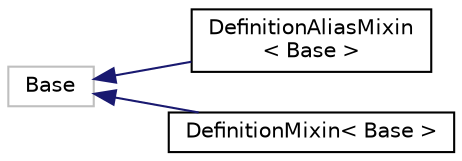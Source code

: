 digraph "类继承关系图"
{
 // INTERACTIVE_SVG=YES
 // LATEX_PDF_SIZE
  edge [fontname="Helvetica",fontsize="10",labelfontname="Helvetica",labelfontsize="10"];
  node [fontname="Helvetica",fontsize="10",shape=record];
  rankdir="LR";
  Node1143 [label="Base",height=0.2,width=0.4,color="grey75", fillcolor="white", style="filled",tooltip=" "];
  Node1143 -> Node0 [dir="back",color="midnightblue",fontsize="10",style="solid",fontname="Helvetica"];
  Node0 [label="DefinitionAliasMixin\l\< Base \>",height=0.2,width=0.4,color="black", fillcolor="white", style="filled",URL="$d8/d83/class_definition_alias_mixin.html",tooltip=" "];
  Node1143 -> Node1145 [dir="back",color="midnightblue",fontsize="10",style="solid",fontname="Helvetica"];
  Node1145 [label="DefinitionMixin\< Base \>",height=0.2,width=0.4,color="black", fillcolor="white", style="filled",URL="$dd/d10/class_definition_mixin.html",tooltip=" "];
}
